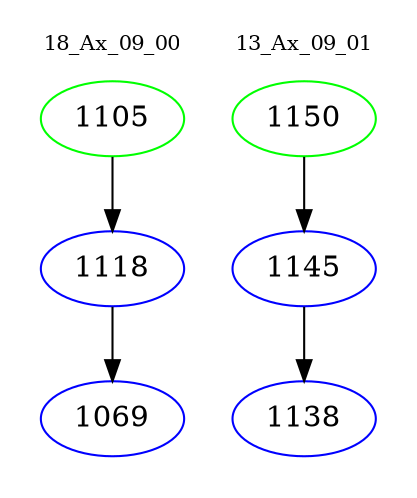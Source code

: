 digraph{
subgraph cluster_0 {
color = white
label = "18_Ax_09_00";
fontsize=10;
T0_1105 [label="1105", color="green"]
T0_1105 -> T0_1118 [color="black"]
T0_1118 [label="1118", color="blue"]
T0_1118 -> T0_1069 [color="black"]
T0_1069 [label="1069", color="blue"]
}
subgraph cluster_1 {
color = white
label = "13_Ax_09_01";
fontsize=10;
T1_1150 [label="1150", color="green"]
T1_1150 -> T1_1145 [color="black"]
T1_1145 [label="1145", color="blue"]
T1_1145 -> T1_1138 [color="black"]
T1_1138 [label="1138", color="blue"]
}
}
